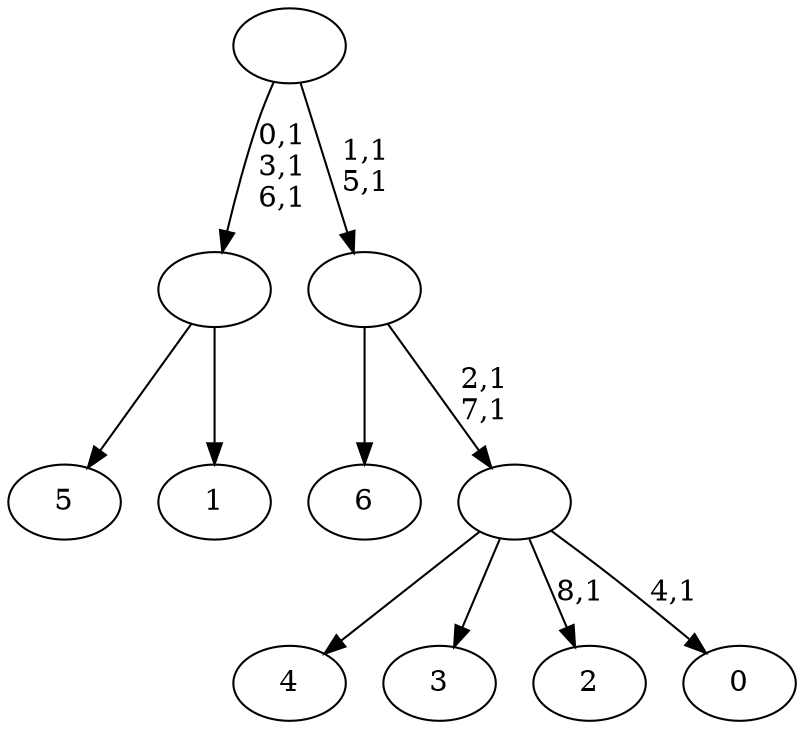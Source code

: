 digraph T {
	16 [label="6"]
	15 [label="5"]
	14 [label="4"]
	13 [label="3"]
	12 [label="2"]
	10 [label="1"]
	9 [label=""]
	6 [label="0"]
	4 [label=""]
	2 [label=""]
	0 [label=""]
	9 -> 15 [label=""]
	9 -> 10 [label=""]
	4 -> 6 [label="4,1"]
	4 -> 12 [label="8,1"]
	4 -> 14 [label=""]
	4 -> 13 [label=""]
	2 -> 4 [label="2,1\n7,1"]
	2 -> 16 [label=""]
	0 -> 2 [label="1,1\n5,1"]
	0 -> 9 [label="0,1\n3,1\n6,1"]
}
